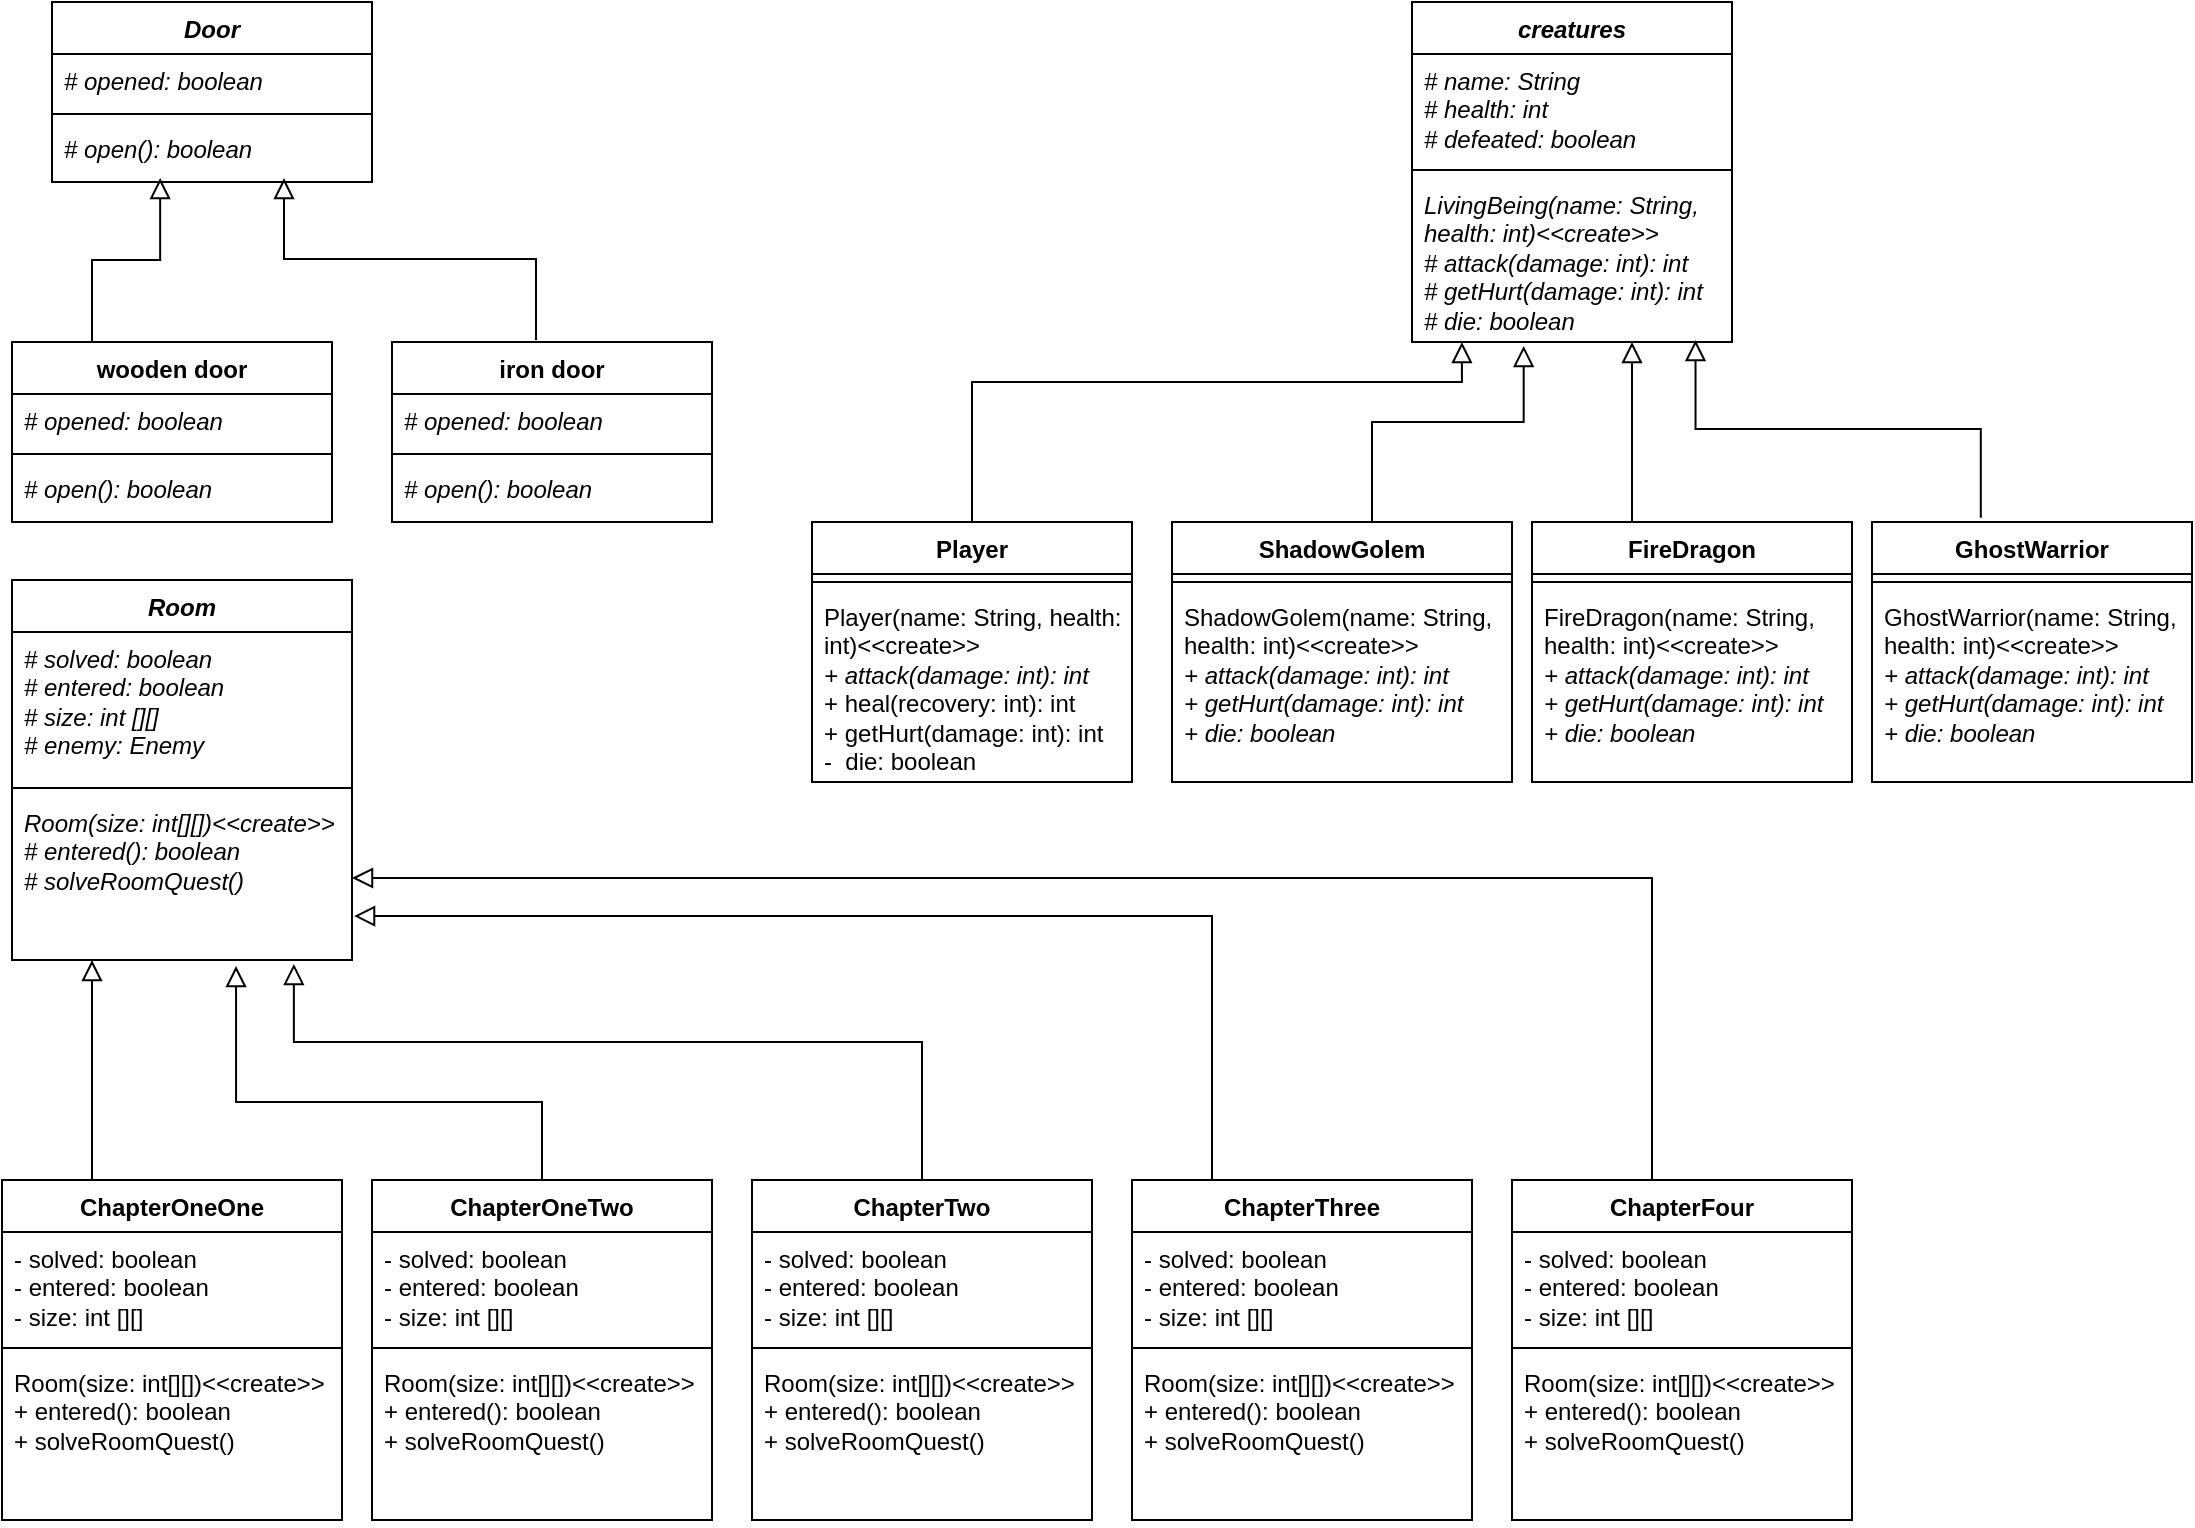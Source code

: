 <mxfile version="24.7.17">
  <diagram id="C5RBs43oDa-KdzZeNtuy" name="Page-1">
    <mxGraphModel dx="1434" dy="886" grid="1" gridSize="10" guides="1" tooltips="1" connect="1" arrows="1" fold="1" page="1" pageScale="1" pageWidth="1169" pageHeight="827" math="0" shadow="0">
      <root>
        <mxCell id="WIyWlLk6GJQsqaUBKTNV-0" />
        <mxCell id="WIyWlLk6GJQsqaUBKTNV-1" parent="WIyWlLk6GJQsqaUBKTNV-0" />
        <mxCell id="novAqWidMg0muof5gRGi-0" value="&lt;i&gt;Door&lt;/i&gt;" style="swimlane;fontStyle=1;align=center;verticalAlign=top;childLayout=stackLayout;horizontal=1;startSize=26;horizontalStack=0;resizeParent=1;resizeParentMax=0;resizeLast=0;collapsible=1;marginBottom=0;whiteSpace=wrap;html=1;" vertex="1" parent="WIyWlLk6GJQsqaUBKTNV-1">
          <mxGeometry x="70" y="30" width="160" height="90" as="geometry" />
        </mxCell>
        <mxCell id="novAqWidMg0muof5gRGi-1" value="&lt;i&gt;# opened: boolean&lt;/i&gt;" style="text;strokeColor=none;fillColor=none;align=left;verticalAlign=top;spacingLeft=4;spacingRight=4;overflow=hidden;rotatable=0;points=[[0,0.5],[1,0.5]];portConstraint=eastwest;whiteSpace=wrap;html=1;" vertex="1" parent="novAqWidMg0muof5gRGi-0">
          <mxGeometry y="26" width="160" height="26" as="geometry" />
        </mxCell>
        <mxCell id="novAqWidMg0muof5gRGi-2" value="" style="line;strokeWidth=1;fillColor=none;align=left;verticalAlign=middle;spacingTop=-1;spacingLeft=3;spacingRight=3;rotatable=0;labelPosition=right;points=[];portConstraint=eastwest;strokeColor=inherit;" vertex="1" parent="novAqWidMg0muof5gRGi-0">
          <mxGeometry y="52" width="160" height="8" as="geometry" />
        </mxCell>
        <mxCell id="novAqWidMg0muof5gRGi-3" value="&lt;i&gt;# open(): boolean&lt;/i&gt;" style="text;strokeColor=none;fillColor=none;align=left;verticalAlign=top;spacingLeft=4;spacingRight=4;overflow=hidden;rotatable=0;points=[[0,0.5],[1,0.5]];portConstraint=eastwest;whiteSpace=wrap;html=1;" vertex="1" parent="novAqWidMg0muof5gRGi-0">
          <mxGeometry y="60" width="160" height="30" as="geometry" />
        </mxCell>
        <mxCell id="novAqWidMg0muof5gRGi-8" value="Room" style="swimlane;fontStyle=3;align=center;verticalAlign=top;childLayout=stackLayout;horizontal=1;startSize=26;horizontalStack=0;resizeParent=1;resizeParentMax=0;resizeLast=0;collapsible=1;marginBottom=0;whiteSpace=wrap;html=1;" vertex="1" parent="WIyWlLk6GJQsqaUBKTNV-1">
          <mxGeometry x="50" y="319" width="170" height="190" as="geometry" />
        </mxCell>
        <mxCell id="novAqWidMg0muof5gRGi-9" value="# solved: boolean&lt;div&gt;# entered: boolean&lt;br&gt;# size: int [][]&lt;/div&gt;&lt;div&gt;# enemy: Enemy&lt;/div&gt;" style="text;strokeColor=none;fillColor=none;align=left;verticalAlign=top;spacingLeft=4;spacingRight=4;overflow=hidden;rotatable=0;points=[[0,0.5],[1,0.5]];portConstraint=eastwest;whiteSpace=wrap;html=1;fontStyle=2" vertex="1" parent="novAqWidMg0muof5gRGi-8">
          <mxGeometry y="26" width="170" height="74" as="geometry" />
        </mxCell>
        <mxCell id="novAqWidMg0muof5gRGi-10" value="" style="line;strokeWidth=1;fillColor=none;align=left;verticalAlign=middle;spacingTop=-1;spacingLeft=3;spacingRight=3;rotatable=0;labelPosition=right;points=[];portConstraint=eastwest;strokeColor=inherit;fontStyle=2" vertex="1" parent="novAqWidMg0muof5gRGi-8">
          <mxGeometry y="100" width="170" height="8" as="geometry" />
        </mxCell>
        <mxCell id="novAqWidMg0muof5gRGi-11" value="Room(size: int[][])&amp;lt;&amp;lt;create&amp;gt;&amp;gt;&lt;br&gt;# entered(): boolean&lt;div&gt;# solveRoomQuest()&lt;/div&gt;" style="text;strokeColor=none;fillColor=none;align=left;verticalAlign=top;spacingLeft=4;spacingRight=4;overflow=hidden;rotatable=0;points=[[0,0.5],[1,0.5]];portConstraint=eastwest;whiteSpace=wrap;html=1;fontStyle=2" vertex="1" parent="novAqWidMg0muof5gRGi-8">
          <mxGeometry y="108" width="170" height="82" as="geometry" />
        </mxCell>
        <mxCell id="novAqWidMg0muof5gRGi-12" value="wooden door" style="swimlane;fontStyle=1;align=center;verticalAlign=top;childLayout=stackLayout;horizontal=1;startSize=26;horizontalStack=0;resizeParent=1;resizeParentMax=0;resizeLast=0;collapsible=1;marginBottom=0;whiteSpace=wrap;html=1;" vertex="1" parent="WIyWlLk6GJQsqaUBKTNV-1">
          <mxGeometry x="50" y="200" width="160" height="90" as="geometry" />
        </mxCell>
        <mxCell id="novAqWidMg0muof5gRGi-13" value="&lt;i&gt;# opened: boolean&lt;/i&gt;" style="text;strokeColor=none;fillColor=none;align=left;verticalAlign=top;spacingLeft=4;spacingRight=4;overflow=hidden;rotatable=0;points=[[0,0.5],[1,0.5]];portConstraint=eastwest;whiteSpace=wrap;html=1;fontStyle=0" vertex="1" parent="novAqWidMg0muof5gRGi-12">
          <mxGeometry y="26" width="160" height="26" as="geometry" />
        </mxCell>
        <mxCell id="novAqWidMg0muof5gRGi-14" value="" style="line;strokeWidth=1;fillColor=none;align=left;verticalAlign=middle;spacingTop=-1;spacingLeft=3;spacingRight=3;rotatable=0;labelPosition=right;points=[];portConstraint=eastwest;strokeColor=inherit;fontStyle=0" vertex="1" parent="novAqWidMg0muof5gRGi-12">
          <mxGeometry y="52" width="160" height="8" as="geometry" />
        </mxCell>
        <mxCell id="novAqWidMg0muof5gRGi-15" value="&lt;i&gt;# open(): boolean&lt;/i&gt;" style="text;strokeColor=none;fillColor=none;align=left;verticalAlign=top;spacingLeft=4;spacingRight=4;overflow=hidden;rotatable=0;points=[[0,0.5],[1,0.5]];portConstraint=eastwest;whiteSpace=wrap;html=1;fontStyle=0" vertex="1" parent="novAqWidMg0muof5gRGi-12">
          <mxGeometry y="60" width="160" height="30" as="geometry" />
        </mxCell>
        <mxCell id="novAqWidMg0muof5gRGi-18" value="&lt;span&gt;iron door&lt;/span&gt;" style="swimlane;fontStyle=1;align=center;verticalAlign=top;childLayout=stackLayout;horizontal=1;startSize=26;horizontalStack=0;resizeParent=1;resizeParentMax=0;resizeLast=0;collapsible=1;marginBottom=0;whiteSpace=wrap;html=1;" vertex="1" parent="WIyWlLk6GJQsqaUBKTNV-1">
          <mxGeometry x="240" y="200" width="160" height="90" as="geometry" />
        </mxCell>
        <mxCell id="novAqWidMg0muof5gRGi-19" value="&lt;i&gt;# opened: boolean&lt;/i&gt;" style="text;strokeColor=none;fillColor=none;align=left;verticalAlign=top;spacingLeft=4;spacingRight=4;overflow=hidden;rotatable=0;points=[[0,0.5],[1,0.5]];portConstraint=eastwest;whiteSpace=wrap;html=1;fontStyle=0" vertex="1" parent="novAqWidMg0muof5gRGi-18">
          <mxGeometry y="26" width="160" height="26" as="geometry" />
        </mxCell>
        <mxCell id="novAqWidMg0muof5gRGi-20" value="" style="line;strokeWidth=1;fillColor=none;align=left;verticalAlign=middle;spacingTop=-1;spacingLeft=3;spacingRight=3;rotatable=0;labelPosition=right;points=[];portConstraint=eastwest;strokeColor=inherit;fontStyle=0" vertex="1" parent="novAqWidMg0muof5gRGi-18">
          <mxGeometry y="52" width="160" height="8" as="geometry" />
        </mxCell>
        <mxCell id="novAqWidMg0muof5gRGi-21" value="&lt;i&gt;# open(): boolean&lt;/i&gt;" style="text;strokeColor=none;fillColor=none;align=left;verticalAlign=top;spacingLeft=4;spacingRight=4;overflow=hidden;rotatable=0;points=[[0,0.5],[1,0.5]];portConstraint=eastwest;whiteSpace=wrap;html=1;fontStyle=0" vertex="1" parent="novAqWidMg0muof5gRGi-18">
          <mxGeometry y="60" width="160" height="30" as="geometry" />
        </mxCell>
        <mxCell id="novAqWidMg0muof5gRGi-32" value="" style="edgeStyle=elbowEdgeStyle;rounded=0;orthogonalLoop=1;jettySize=auto;html=1;fontSize=12;startSize=8;endSize=8;endArrow=block;endFill=0;elbow=vertical;entryX=0.156;entryY=1;entryDx=0;entryDy=0;entryPerimeter=0;" edge="1" parent="WIyWlLk6GJQsqaUBKTNV-1" source="novAqWidMg0muof5gRGi-23" target="novAqWidMg0muof5gRGi-31">
          <mxGeometry relative="1" as="geometry">
            <Array as="points">
              <mxPoint x="640" y="220" />
            </Array>
          </mxGeometry>
        </mxCell>
        <mxCell id="novAqWidMg0muof5gRGi-23" value="Player" style="swimlane;fontStyle=1;align=center;verticalAlign=top;childLayout=stackLayout;horizontal=1;startSize=26;horizontalStack=0;resizeParent=1;resizeParentMax=0;resizeLast=0;collapsible=1;marginBottom=0;whiteSpace=wrap;html=1;" vertex="1" parent="WIyWlLk6GJQsqaUBKTNV-1">
          <mxGeometry x="450" y="290" width="160" height="130" as="geometry" />
        </mxCell>
        <mxCell id="novAqWidMg0muof5gRGi-25" value="" style="line;strokeWidth=1;fillColor=none;align=left;verticalAlign=middle;spacingTop=-1;spacingLeft=3;spacingRight=3;rotatable=0;labelPosition=right;points=[];portConstraint=eastwest;strokeColor=inherit;fontStyle=0" vertex="1" parent="novAqWidMg0muof5gRGi-23">
          <mxGeometry y="26" width="160" height="8" as="geometry" />
        </mxCell>
        <mxCell id="novAqWidMg0muof5gRGi-26" value="Player(name: String, health: int)&amp;lt;&amp;lt;create&amp;gt;&amp;gt;&lt;div&gt;&lt;span style=&quot;font-style: italic;&quot;&gt;+ attack(damage: int): int&lt;/span&gt;&lt;br&gt;&lt;div&gt;+ heal(recovery: int): int&lt;/div&gt;&lt;div&gt;+ getHurt(damage: int): int&lt;/div&gt;&lt;div&gt;-&amp;nbsp; die: boolean&lt;/div&gt;&lt;/div&gt;" style="text;strokeColor=none;fillColor=none;align=left;verticalAlign=top;spacingLeft=4;spacingRight=4;overflow=hidden;rotatable=0;points=[[0,0.5],[1,0.5]];portConstraint=eastwest;whiteSpace=wrap;html=1;fontStyle=0" vertex="1" parent="novAqWidMg0muof5gRGi-23">
          <mxGeometry y="34" width="160" height="96" as="geometry" />
        </mxCell>
        <mxCell id="novAqWidMg0muof5gRGi-28" value="creatures" style="swimlane;fontStyle=3;align=center;verticalAlign=top;childLayout=stackLayout;horizontal=1;startSize=26;horizontalStack=0;resizeParent=1;resizeParentMax=0;resizeLast=0;collapsible=1;marginBottom=0;whiteSpace=wrap;html=1;" vertex="1" parent="WIyWlLk6GJQsqaUBKTNV-1">
          <mxGeometry x="750" y="30" width="160" height="170" as="geometry" />
        </mxCell>
        <mxCell id="novAqWidMg0muof5gRGi-29" value="# name: String&lt;br&gt;# health: int&lt;div&gt;# defeated: boolean&lt;/div&gt;" style="text;strokeColor=none;fillColor=none;align=left;verticalAlign=top;spacingLeft=4;spacingRight=4;overflow=hidden;rotatable=0;points=[[0,0.5],[1,0.5]];portConstraint=eastwest;whiteSpace=wrap;html=1;fontStyle=2" vertex="1" parent="novAqWidMg0muof5gRGi-28">
          <mxGeometry y="26" width="160" height="54" as="geometry" />
        </mxCell>
        <mxCell id="novAqWidMg0muof5gRGi-30" value="" style="line;strokeWidth=1;fillColor=none;align=left;verticalAlign=middle;spacingTop=-1;spacingLeft=3;spacingRight=3;rotatable=0;labelPosition=right;points=[];portConstraint=eastwest;strokeColor=inherit;fontStyle=2" vertex="1" parent="novAqWidMg0muof5gRGi-28">
          <mxGeometry y="80" width="160" height="8" as="geometry" />
        </mxCell>
        <mxCell id="novAqWidMg0muof5gRGi-31" value="LivingBeing(name: String, health: int)&amp;lt;&amp;lt;create&amp;gt;&amp;gt;&lt;div&gt;# attack(damage: int): int&lt;br&gt;&lt;div&gt;# getHurt(damage: int): int&lt;/div&gt;&lt;div&gt;# die: boolean&lt;br&gt;&lt;/div&gt;&lt;/div&gt;" style="text;strokeColor=none;fillColor=none;align=left;verticalAlign=top;spacingLeft=4;spacingRight=4;overflow=hidden;rotatable=0;points=[[0,0.5],[1,0.5]];portConstraint=eastwest;whiteSpace=wrap;html=1;fontStyle=2" vertex="1" parent="novAqWidMg0muof5gRGi-28">
          <mxGeometry y="88" width="160" height="82" as="geometry" />
        </mxCell>
        <mxCell id="novAqWidMg0muof5gRGi-37" value="" style="edgeStyle=elbowEdgeStyle;rounded=0;orthogonalLoop=1;jettySize=auto;html=1;fontSize=12;startSize=8;endSize=8;entryX=0.338;entryY=0.933;entryDx=0;entryDy=0;entryPerimeter=0;exitX=0.25;exitY=0;exitDx=0;exitDy=0;endArrow=block;endFill=0;elbow=vertical;" edge="1" parent="WIyWlLk6GJQsqaUBKTNV-1" source="novAqWidMg0muof5gRGi-12" target="novAqWidMg0muof5gRGi-3">
          <mxGeometry relative="1" as="geometry">
            <mxPoint x="89.93" y="200" as="sourcePoint" />
            <mxPoint x="128.93" y="130" as="targetPoint" />
          </mxGeometry>
        </mxCell>
        <mxCell id="novAqWidMg0muof5gRGi-38" value="" style="edgeStyle=elbowEdgeStyle;rounded=0;orthogonalLoop=1;jettySize=auto;html=1;fontSize=12;startSize=8;endSize=8;entryX=0.725;entryY=0.933;entryDx=0;entryDy=0;entryPerimeter=0;exitX=0.45;exitY=-0.011;exitDx=0;exitDy=0;exitPerimeter=0;endArrow=block;endFill=0;elbow=vertical;" edge="1" parent="WIyWlLk6GJQsqaUBKTNV-1" source="novAqWidMg0muof5gRGi-18" target="novAqWidMg0muof5gRGi-3">
          <mxGeometry relative="1" as="geometry">
            <mxPoint x="300" y="200" as="sourcePoint" />
            <mxPoint x="316.15" y="120.99" as="targetPoint" />
          </mxGeometry>
        </mxCell>
        <mxCell id="novAqWidMg0muof5gRGi-60" value="" style="edgeStyle=elbowEdgeStyle;rounded=0;orthogonalLoop=1;jettySize=auto;html=1;fontSize=12;startSize=8;endSize=8;endArrow=block;endFill=0;" edge="1" parent="WIyWlLk6GJQsqaUBKTNV-1" source="novAqWidMg0muof5gRGi-45" target="novAqWidMg0muof5gRGi-31">
          <mxGeometry relative="1" as="geometry" />
        </mxCell>
        <mxCell id="novAqWidMg0muof5gRGi-45" value="FireDragon" style="swimlane;fontStyle=1;align=center;verticalAlign=top;childLayout=stackLayout;horizontal=1;startSize=26;horizontalStack=0;resizeParent=1;resizeParentMax=0;resizeLast=0;collapsible=1;marginBottom=0;whiteSpace=wrap;html=1;" vertex="1" parent="WIyWlLk6GJQsqaUBKTNV-1">
          <mxGeometry x="810" y="290" width="160" height="130" as="geometry" />
        </mxCell>
        <mxCell id="novAqWidMg0muof5gRGi-46" value="" style="line;strokeWidth=1;fillColor=none;align=left;verticalAlign=middle;spacingTop=-1;spacingLeft=3;spacingRight=3;rotatable=0;labelPosition=right;points=[];portConstraint=eastwest;strokeColor=inherit;fontStyle=0" vertex="1" parent="novAqWidMg0muof5gRGi-45">
          <mxGeometry y="26" width="160" height="8" as="geometry" />
        </mxCell>
        <mxCell id="novAqWidMg0muof5gRGi-47" value="&lt;span&gt;FireDragon(&lt;/span&gt;name: String, health: int)&amp;lt;&amp;lt;create&amp;gt;&amp;gt;&lt;br&gt;&lt;span style=&quot;font-style: italic;&quot;&gt;+ attack(damage: int): int&lt;/span&gt;&lt;div style=&quot;font-style: italic;&quot;&gt;+ getHurt(damage: int): int&lt;/div&gt;&lt;div style=&quot;font-style: italic;&quot;&gt;+ die: boolean&lt;/div&gt;" style="text;strokeColor=none;fillColor=none;align=left;verticalAlign=top;spacingLeft=4;spacingRight=4;overflow=hidden;rotatable=0;points=[[0,0.5],[1,0.5]];portConstraint=eastwest;whiteSpace=wrap;html=1;fontStyle=0" vertex="1" parent="novAqWidMg0muof5gRGi-45">
          <mxGeometry y="34" width="160" height="96" as="geometry" />
        </mxCell>
        <mxCell id="novAqWidMg0muof5gRGi-50" value="GhostWarrior" style="swimlane;fontStyle=1;align=center;verticalAlign=top;childLayout=stackLayout;horizontal=1;startSize=26;horizontalStack=0;resizeParent=1;resizeParentMax=0;resizeLast=0;collapsible=1;marginBottom=0;whiteSpace=wrap;html=1;" vertex="1" parent="WIyWlLk6GJQsqaUBKTNV-1">
          <mxGeometry x="980" y="290" width="160" height="130" as="geometry" />
        </mxCell>
        <mxCell id="novAqWidMg0muof5gRGi-51" value="" style="line;strokeWidth=1;fillColor=none;align=left;verticalAlign=middle;spacingTop=-1;spacingLeft=3;spacingRight=3;rotatable=0;labelPosition=right;points=[];portConstraint=eastwest;strokeColor=inherit;fontStyle=0" vertex="1" parent="novAqWidMg0muof5gRGi-50">
          <mxGeometry y="26" width="160" height="8" as="geometry" />
        </mxCell>
        <mxCell id="novAqWidMg0muof5gRGi-52" value="&lt;span style=&quot;text-align: center;&quot;&gt;GhostWarrior&lt;/span&gt;&lt;span&gt;(&lt;/span&gt;name: String, health: int)&amp;lt;&amp;lt;create&amp;gt;&amp;gt;&lt;br&gt;&lt;span style=&quot;font-style: italic;&quot;&gt;+ attack(damage: int): int&lt;/span&gt;&lt;div style=&quot;font-style: italic;&quot;&gt;+ getHurt(damage: int): int&lt;/div&gt;&lt;div style=&quot;font-style: italic;&quot;&gt;+ die: boolean&lt;/div&gt;" style="text;strokeColor=none;fillColor=none;align=left;verticalAlign=top;spacingLeft=4;spacingRight=4;overflow=hidden;rotatable=0;points=[[0,0.5],[1,0.5]];portConstraint=eastwest;whiteSpace=wrap;html=1;fontStyle=0" vertex="1" parent="novAqWidMg0muof5gRGi-50">
          <mxGeometry y="34" width="160" height="96" as="geometry" />
        </mxCell>
        <mxCell id="novAqWidMg0muof5gRGi-53" value="ShadowGolem" style="swimlane;fontStyle=1;align=center;verticalAlign=top;childLayout=stackLayout;horizontal=1;startSize=26;horizontalStack=0;resizeParent=1;resizeParentMax=0;resizeLast=0;collapsible=1;marginBottom=0;whiteSpace=wrap;html=1;" vertex="1" parent="WIyWlLk6GJQsqaUBKTNV-1">
          <mxGeometry x="630" y="290" width="170" height="130" as="geometry" />
        </mxCell>
        <mxCell id="novAqWidMg0muof5gRGi-54" value="" style="line;strokeWidth=1;fillColor=none;align=left;verticalAlign=middle;spacingTop=-1;spacingLeft=3;spacingRight=3;rotatable=0;labelPosition=right;points=[];portConstraint=eastwest;strokeColor=inherit;fontStyle=0" vertex="1" parent="novAqWidMg0muof5gRGi-53">
          <mxGeometry y="26" width="170" height="8" as="geometry" />
        </mxCell>
        <mxCell id="novAqWidMg0muof5gRGi-55" value="&lt;span&gt;ShadowGolem(&lt;/span&gt;name: String, health: int)&amp;lt;&amp;lt;create&amp;gt;&amp;gt;&lt;br&gt;&lt;span style=&quot;font-style: italic;&quot;&gt;+ attack(damage: int): int&lt;/span&gt;&lt;div style=&quot;font-style: italic;&quot;&gt;+ getHurt(damage: int): int&lt;/div&gt;&lt;div style=&quot;font-style: italic;&quot;&gt;+ die: boolean&lt;/div&gt;" style="text;strokeColor=none;fillColor=none;align=left;verticalAlign=top;spacingLeft=4;spacingRight=4;overflow=hidden;rotatable=0;points=[[0,0.5],[1,0.5]];portConstraint=eastwest;whiteSpace=wrap;html=1;fontStyle=0" vertex="1" parent="novAqWidMg0muof5gRGi-53">
          <mxGeometry y="34" width="170" height="96" as="geometry" />
        </mxCell>
        <mxCell id="novAqWidMg0muof5gRGi-56" value="" style="edgeStyle=elbowEdgeStyle;rounded=0;orthogonalLoop=1;jettySize=auto;html=1;fontSize=12;startSize=8;endSize=8;entryX=0.886;entryY=0.988;entryDx=0;entryDy=0;entryPerimeter=0;endArrow=block;endFill=0;elbow=vertical;exitX=0.34;exitY=-0.016;exitDx=0;exitDy=0;exitPerimeter=0;" edge="1" parent="WIyWlLk6GJQsqaUBKTNV-1" source="novAqWidMg0muof5gRGi-50" target="novAqWidMg0muof5gRGi-31">
          <mxGeometry relative="1" as="geometry">
            <mxPoint x="925.8" y="444" as="sourcePoint" />
            <mxPoint x="815.04" y="376.15" as="targetPoint" />
          </mxGeometry>
        </mxCell>
        <mxCell id="novAqWidMg0muof5gRGi-58" value="" style="edgeStyle=elbowEdgeStyle;rounded=0;orthogonalLoop=1;jettySize=auto;html=1;fontSize=12;startSize=8;endSize=8;entryX=0.349;entryY=1.024;entryDx=0;entryDy=0;entryPerimeter=0;endArrow=block;endFill=0;elbow=vertical;" edge="1" parent="WIyWlLk6GJQsqaUBKTNV-1" source="novAqWidMg0muof5gRGi-53" target="novAqWidMg0muof5gRGi-31">
          <mxGeometry relative="1" as="geometry">
            <mxPoint x="621" y="444.0" as="sourcePoint" />
            <mxPoint x="695.04" y="375.376" as="targetPoint" />
            <Array as="points">
              <mxPoint x="730" y="240" />
            </Array>
          </mxGeometry>
        </mxCell>
        <mxCell id="novAqWidMg0muof5gRGi-61" value="ChapterOneOne" style="swimlane;fontStyle=1;align=center;verticalAlign=top;childLayout=stackLayout;horizontal=1;startSize=26;horizontalStack=0;resizeParent=1;resizeParentMax=0;resizeLast=0;collapsible=1;marginBottom=0;whiteSpace=wrap;html=1;" vertex="1" parent="WIyWlLk6GJQsqaUBKTNV-1">
          <mxGeometry x="45" y="619" width="170" height="170" as="geometry" />
        </mxCell>
        <mxCell id="novAqWidMg0muof5gRGi-62" value="- solved: boolean&lt;div&gt;- entered: boolean&lt;br&gt;- size: int [][]&lt;/div&gt;" style="text;strokeColor=none;fillColor=none;align=left;verticalAlign=top;spacingLeft=4;spacingRight=4;overflow=hidden;rotatable=0;points=[[0,0.5],[1,0.5]];portConstraint=eastwest;whiteSpace=wrap;html=1;fontStyle=0" vertex="1" parent="novAqWidMg0muof5gRGi-61">
          <mxGeometry y="26" width="170" height="54" as="geometry" />
        </mxCell>
        <mxCell id="novAqWidMg0muof5gRGi-63" value="" style="line;strokeWidth=1;fillColor=none;align=left;verticalAlign=middle;spacingTop=-1;spacingLeft=3;spacingRight=3;rotatable=0;labelPosition=right;points=[];portConstraint=eastwest;strokeColor=inherit;fontStyle=0" vertex="1" parent="novAqWidMg0muof5gRGi-61">
          <mxGeometry y="80" width="170" height="8" as="geometry" />
        </mxCell>
        <mxCell id="novAqWidMg0muof5gRGi-64" value="Room(size: int[][])&amp;lt;&amp;lt;create&amp;gt;&amp;gt;&lt;br&gt;+ entered(): boolean&lt;div&gt;+ solveRoomQuest()&lt;/div&gt;" style="text;strokeColor=none;fillColor=none;align=left;verticalAlign=top;spacingLeft=4;spacingRight=4;overflow=hidden;rotatable=0;points=[[0,0.5],[1,0.5]];portConstraint=eastwest;whiteSpace=wrap;html=1;fontStyle=0" vertex="1" parent="novAqWidMg0muof5gRGi-61">
          <mxGeometry y="88" width="170" height="82" as="geometry" />
        </mxCell>
        <mxCell id="novAqWidMg0muof5gRGi-71" value="ChapterThree" style="swimlane;fontStyle=1;align=center;verticalAlign=top;childLayout=stackLayout;horizontal=1;startSize=26;horizontalStack=0;resizeParent=1;resizeParentMax=0;resizeLast=0;collapsible=1;marginBottom=0;whiteSpace=wrap;html=1;" vertex="1" parent="WIyWlLk6GJQsqaUBKTNV-1">
          <mxGeometry x="610" y="619" width="170" height="170" as="geometry" />
        </mxCell>
        <mxCell id="novAqWidMg0muof5gRGi-72" value="- solved: boolean&lt;div&gt;- entered: boolean&lt;br&gt;- size: int [][]&lt;/div&gt;" style="text;strokeColor=none;fillColor=none;align=left;verticalAlign=top;spacingLeft=4;spacingRight=4;overflow=hidden;rotatable=0;points=[[0,0.5],[1,0.5]];portConstraint=eastwest;whiteSpace=wrap;html=1;fontStyle=0" vertex="1" parent="novAqWidMg0muof5gRGi-71">
          <mxGeometry y="26" width="170" height="54" as="geometry" />
        </mxCell>
        <mxCell id="novAqWidMg0muof5gRGi-73" value="" style="line;strokeWidth=1;fillColor=none;align=left;verticalAlign=middle;spacingTop=-1;spacingLeft=3;spacingRight=3;rotatable=0;labelPosition=right;points=[];portConstraint=eastwest;strokeColor=inherit;fontStyle=0" vertex="1" parent="novAqWidMg0muof5gRGi-71">
          <mxGeometry y="80" width="170" height="8" as="geometry" />
        </mxCell>
        <mxCell id="novAqWidMg0muof5gRGi-74" value="Room(size: int[][])&amp;lt;&amp;lt;create&amp;gt;&amp;gt;&lt;br&gt;+ entered(): boolean&lt;div&gt;+ solveRoomQuest()&lt;/div&gt;" style="text;strokeColor=none;fillColor=none;align=left;verticalAlign=top;spacingLeft=4;spacingRight=4;overflow=hidden;rotatable=0;points=[[0,0.5],[1,0.5]];portConstraint=eastwest;whiteSpace=wrap;html=1;fontStyle=0" vertex="1" parent="novAqWidMg0muof5gRGi-71">
          <mxGeometry y="88" width="170" height="82" as="geometry" />
        </mxCell>
        <mxCell id="novAqWidMg0muof5gRGi-75" value="ChapterFour&lt;div&gt;&lt;br&gt;&lt;/div&gt;" style="swimlane;fontStyle=1;align=center;verticalAlign=top;childLayout=stackLayout;horizontal=1;startSize=26;horizontalStack=0;resizeParent=1;resizeParentMax=0;resizeLast=0;collapsible=1;marginBottom=0;whiteSpace=wrap;html=1;" vertex="1" parent="WIyWlLk6GJQsqaUBKTNV-1">
          <mxGeometry x="800" y="619" width="170" height="170" as="geometry" />
        </mxCell>
        <mxCell id="novAqWidMg0muof5gRGi-76" value="- solved: boolean&lt;div&gt;- entered: boolean&lt;br&gt;- size: int [][]&lt;/div&gt;" style="text;strokeColor=none;fillColor=none;align=left;verticalAlign=top;spacingLeft=4;spacingRight=4;overflow=hidden;rotatable=0;points=[[0,0.5],[1,0.5]];portConstraint=eastwest;whiteSpace=wrap;html=1;fontStyle=0" vertex="1" parent="novAqWidMg0muof5gRGi-75">
          <mxGeometry y="26" width="170" height="54" as="geometry" />
        </mxCell>
        <mxCell id="novAqWidMg0muof5gRGi-77" value="" style="line;strokeWidth=1;fillColor=none;align=left;verticalAlign=middle;spacingTop=-1;spacingLeft=3;spacingRight=3;rotatable=0;labelPosition=right;points=[];portConstraint=eastwest;strokeColor=inherit;fontStyle=0" vertex="1" parent="novAqWidMg0muof5gRGi-75">
          <mxGeometry y="80" width="170" height="8" as="geometry" />
        </mxCell>
        <mxCell id="novAqWidMg0muof5gRGi-78" value="Room(size: int[][])&amp;lt;&amp;lt;create&amp;gt;&amp;gt;&lt;br&gt;+ entered(): boolean&lt;div&gt;+ solveRoomQuest()&lt;/div&gt;" style="text;strokeColor=none;fillColor=none;align=left;verticalAlign=top;spacingLeft=4;spacingRight=4;overflow=hidden;rotatable=0;points=[[0,0.5],[1,0.5]];portConstraint=eastwest;whiteSpace=wrap;html=1;fontStyle=0" vertex="1" parent="novAqWidMg0muof5gRGi-75">
          <mxGeometry y="88" width="170" height="82" as="geometry" />
        </mxCell>
        <mxCell id="novAqWidMg0muof5gRGi-79" value="ChapterOneTwo" style="swimlane;fontStyle=1;align=center;verticalAlign=top;childLayout=stackLayout;horizontal=1;startSize=26;horizontalStack=0;resizeParent=1;resizeParentMax=0;resizeLast=0;collapsible=1;marginBottom=0;whiteSpace=wrap;html=1;" vertex="1" parent="WIyWlLk6GJQsqaUBKTNV-1">
          <mxGeometry x="230" y="619" width="170" height="170" as="geometry" />
        </mxCell>
        <mxCell id="novAqWidMg0muof5gRGi-80" value="- solved: boolean&lt;div&gt;- entered: boolean&lt;br&gt;- size: int [][]&lt;/div&gt;" style="text;strokeColor=none;fillColor=none;align=left;verticalAlign=top;spacingLeft=4;spacingRight=4;overflow=hidden;rotatable=0;points=[[0,0.5],[1,0.5]];portConstraint=eastwest;whiteSpace=wrap;html=1;fontStyle=0" vertex="1" parent="novAqWidMg0muof5gRGi-79">
          <mxGeometry y="26" width="170" height="54" as="geometry" />
        </mxCell>
        <mxCell id="novAqWidMg0muof5gRGi-81" value="" style="line;strokeWidth=1;fillColor=none;align=left;verticalAlign=middle;spacingTop=-1;spacingLeft=3;spacingRight=3;rotatable=0;labelPosition=right;points=[];portConstraint=eastwest;strokeColor=inherit;fontStyle=0" vertex="1" parent="novAqWidMg0muof5gRGi-79">
          <mxGeometry y="80" width="170" height="8" as="geometry" />
        </mxCell>
        <mxCell id="novAqWidMg0muof5gRGi-82" value="Room(size: int[][])&amp;lt;&amp;lt;create&amp;gt;&amp;gt;&lt;br&gt;+ entered(): boolean&lt;div&gt;+ solveRoomQuest()&lt;/div&gt;" style="text;strokeColor=none;fillColor=none;align=left;verticalAlign=top;spacingLeft=4;spacingRight=4;overflow=hidden;rotatable=0;points=[[0,0.5],[1,0.5]];portConstraint=eastwest;whiteSpace=wrap;html=1;fontStyle=0" vertex="1" parent="novAqWidMg0muof5gRGi-79">
          <mxGeometry y="88" width="170" height="82" as="geometry" />
        </mxCell>
        <mxCell id="novAqWidMg0muof5gRGi-83" value="ChapterTwo" style="swimlane;fontStyle=1;align=center;verticalAlign=top;childLayout=stackLayout;horizontal=1;startSize=26;horizontalStack=0;resizeParent=1;resizeParentMax=0;resizeLast=0;collapsible=1;marginBottom=0;whiteSpace=wrap;html=1;" vertex="1" parent="WIyWlLk6GJQsqaUBKTNV-1">
          <mxGeometry x="420" y="619" width="170" height="170" as="geometry" />
        </mxCell>
        <mxCell id="novAqWidMg0muof5gRGi-84" value="- solved: boolean&lt;div&gt;- entered: boolean&lt;br&gt;- size: int [][]&lt;/div&gt;" style="text;strokeColor=none;fillColor=none;align=left;verticalAlign=top;spacingLeft=4;spacingRight=4;overflow=hidden;rotatable=0;points=[[0,0.5],[1,0.5]];portConstraint=eastwest;whiteSpace=wrap;html=1;fontStyle=0" vertex="1" parent="novAqWidMg0muof5gRGi-83">
          <mxGeometry y="26" width="170" height="54" as="geometry" />
        </mxCell>
        <mxCell id="novAqWidMg0muof5gRGi-85" value="" style="line;strokeWidth=1;fillColor=none;align=left;verticalAlign=middle;spacingTop=-1;spacingLeft=3;spacingRight=3;rotatable=0;labelPosition=right;points=[];portConstraint=eastwest;strokeColor=inherit;fontStyle=0" vertex="1" parent="novAqWidMg0muof5gRGi-83">
          <mxGeometry y="80" width="170" height="8" as="geometry" />
        </mxCell>
        <mxCell id="novAqWidMg0muof5gRGi-86" value="Room(size: int[][])&amp;lt;&amp;lt;create&amp;gt;&amp;gt;&lt;br&gt;+ entered(): boolean&lt;div&gt;+ solveRoomQuest()&lt;/div&gt;" style="text;strokeColor=none;fillColor=none;align=left;verticalAlign=top;spacingLeft=4;spacingRight=4;overflow=hidden;rotatable=0;points=[[0,0.5],[1,0.5]];portConstraint=eastwest;whiteSpace=wrap;html=1;fontStyle=0" vertex="1" parent="novAqWidMg0muof5gRGi-83">
          <mxGeometry y="88" width="170" height="82" as="geometry" />
        </mxCell>
        <mxCell id="novAqWidMg0muof5gRGi-87" value="" style="rounded=0;orthogonalLoop=1;jettySize=auto;html=1;fontSize=12;startSize=8;endSize=8;endArrow=block;endFill=0;edgeStyle=elbowEdgeStyle;" edge="1" parent="WIyWlLk6GJQsqaUBKTNV-1" source="novAqWidMg0muof5gRGi-61">
          <mxGeometry relative="1" as="geometry">
            <mxPoint x="90" y="619" as="sourcePoint" />
            <mxPoint x="90.0" y="509" as="targetPoint" />
            <Array as="points">
              <mxPoint x="90" y="559.02" />
            </Array>
          </mxGeometry>
        </mxCell>
        <mxCell id="novAqWidMg0muof5gRGi-88" value="" style="rounded=0;orthogonalLoop=1;jettySize=auto;html=1;fontSize=12;startSize=8;endSize=8;endArrow=block;endFill=0;edgeStyle=elbowEdgeStyle;entryX=0.659;entryY=1.037;entryDx=0;entryDy=0;entryPerimeter=0;elbow=vertical;" edge="1" parent="WIyWlLk6GJQsqaUBKTNV-1" source="novAqWidMg0muof5gRGi-79" target="novAqWidMg0muof5gRGi-11">
          <mxGeometry relative="1" as="geometry">
            <mxPoint x="260" y="619" as="sourcePoint" />
            <mxPoint x="259.99" y="509" as="targetPoint" />
            <Array as="points">
              <mxPoint x="220" y="580" />
            </Array>
          </mxGeometry>
        </mxCell>
        <mxCell id="novAqWidMg0muof5gRGi-89" value="" style="rounded=0;orthogonalLoop=1;jettySize=auto;html=1;fontSize=12;startSize=8;endSize=8;endArrow=block;endFill=0;edgeStyle=elbowEdgeStyle;entryX=0.829;entryY=1.024;entryDx=0;entryDy=0;entryPerimeter=0;elbow=vertical;" edge="1" parent="WIyWlLk6GJQsqaUBKTNV-1" source="novAqWidMg0muof5gRGi-83" target="novAqWidMg0muof5gRGi-11">
          <mxGeometry relative="1" as="geometry">
            <mxPoint x="450.01" y="619" as="sourcePoint" />
            <mxPoint x="450" y="509" as="targetPoint" />
            <Array as="points">
              <mxPoint x="300" y="550" />
            </Array>
          </mxGeometry>
        </mxCell>
        <mxCell id="novAqWidMg0muof5gRGi-90" value="" style="rounded=0;orthogonalLoop=1;jettySize=auto;html=1;fontSize=12;startSize=8;endSize=8;endArrow=block;endFill=0;edgeStyle=elbowEdgeStyle;entryX=1.006;entryY=0.732;entryDx=0;entryDy=0;entryPerimeter=0;" edge="1" parent="WIyWlLk6GJQsqaUBKTNV-1" source="novAqWidMg0muof5gRGi-71" target="novAqWidMg0muof5gRGi-11">
          <mxGeometry relative="1" as="geometry">
            <mxPoint x="650.01" y="619" as="sourcePoint" />
            <mxPoint x="650" y="509" as="targetPoint" />
            <Array as="points">
              <mxPoint x="650" y="560" />
            </Array>
          </mxGeometry>
        </mxCell>
        <mxCell id="novAqWidMg0muof5gRGi-91" value="" style="rounded=0;orthogonalLoop=1;jettySize=auto;html=1;fontSize=12;startSize=8;endSize=8;endArrow=block;endFill=0;edgeStyle=elbowEdgeStyle;entryX=1;entryY=0.5;entryDx=0;entryDy=0;exitX=0.5;exitY=0;exitDx=0;exitDy=0;" edge="1" parent="WIyWlLk6GJQsqaUBKTNV-1" source="novAqWidMg0muof5gRGi-75" target="novAqWidMg0muof5gRGi-11">
          <mxGeometry relative="1" as="geometry">
            <mxPoint x="860" y="619" as="sourcePoint" />
            <mxPoint x="820" y="509" as="targetPoint" />
            <Array as="points">
              <mxPoint x="870" y="540" />
            </Array>
          </mxGeometry>
        </mxCell>
      </root>
    </mxGraphModel>
  </diagram>
</mxfile>
